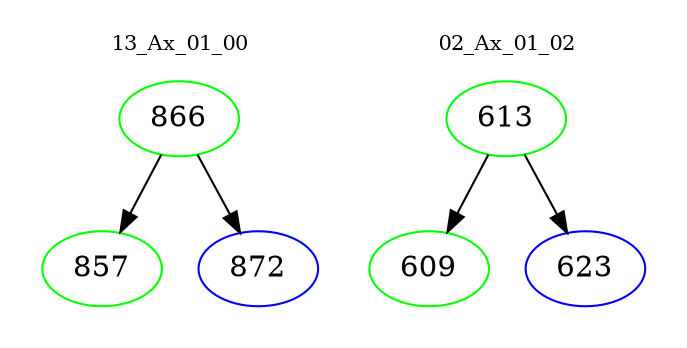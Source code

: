 digraph{
subgraph cluster_0 {
color = white
label = "13_Ax_01_00";
fontsize=10;
T0_866 [label="866", color="green"]
T0_866 -> T0_857 [color="black"]
T0_857 [label="857", color="green"]
T0_866 -> T0_872 [color="black"]
T0_872 [label="872", color="blue"]
}
subgraph cluster_1 {
color = white
label = "02_Ax_01_02";
fontsize=10;
T1_613 [label="613", color="green"]
T1_613 -> T1_609 [color="black"]
T1_609 [label="609", color="green"]
T1_613 -> T1_623 [color="black"]
T1_623 [label="623", color="blue"]
}
}
